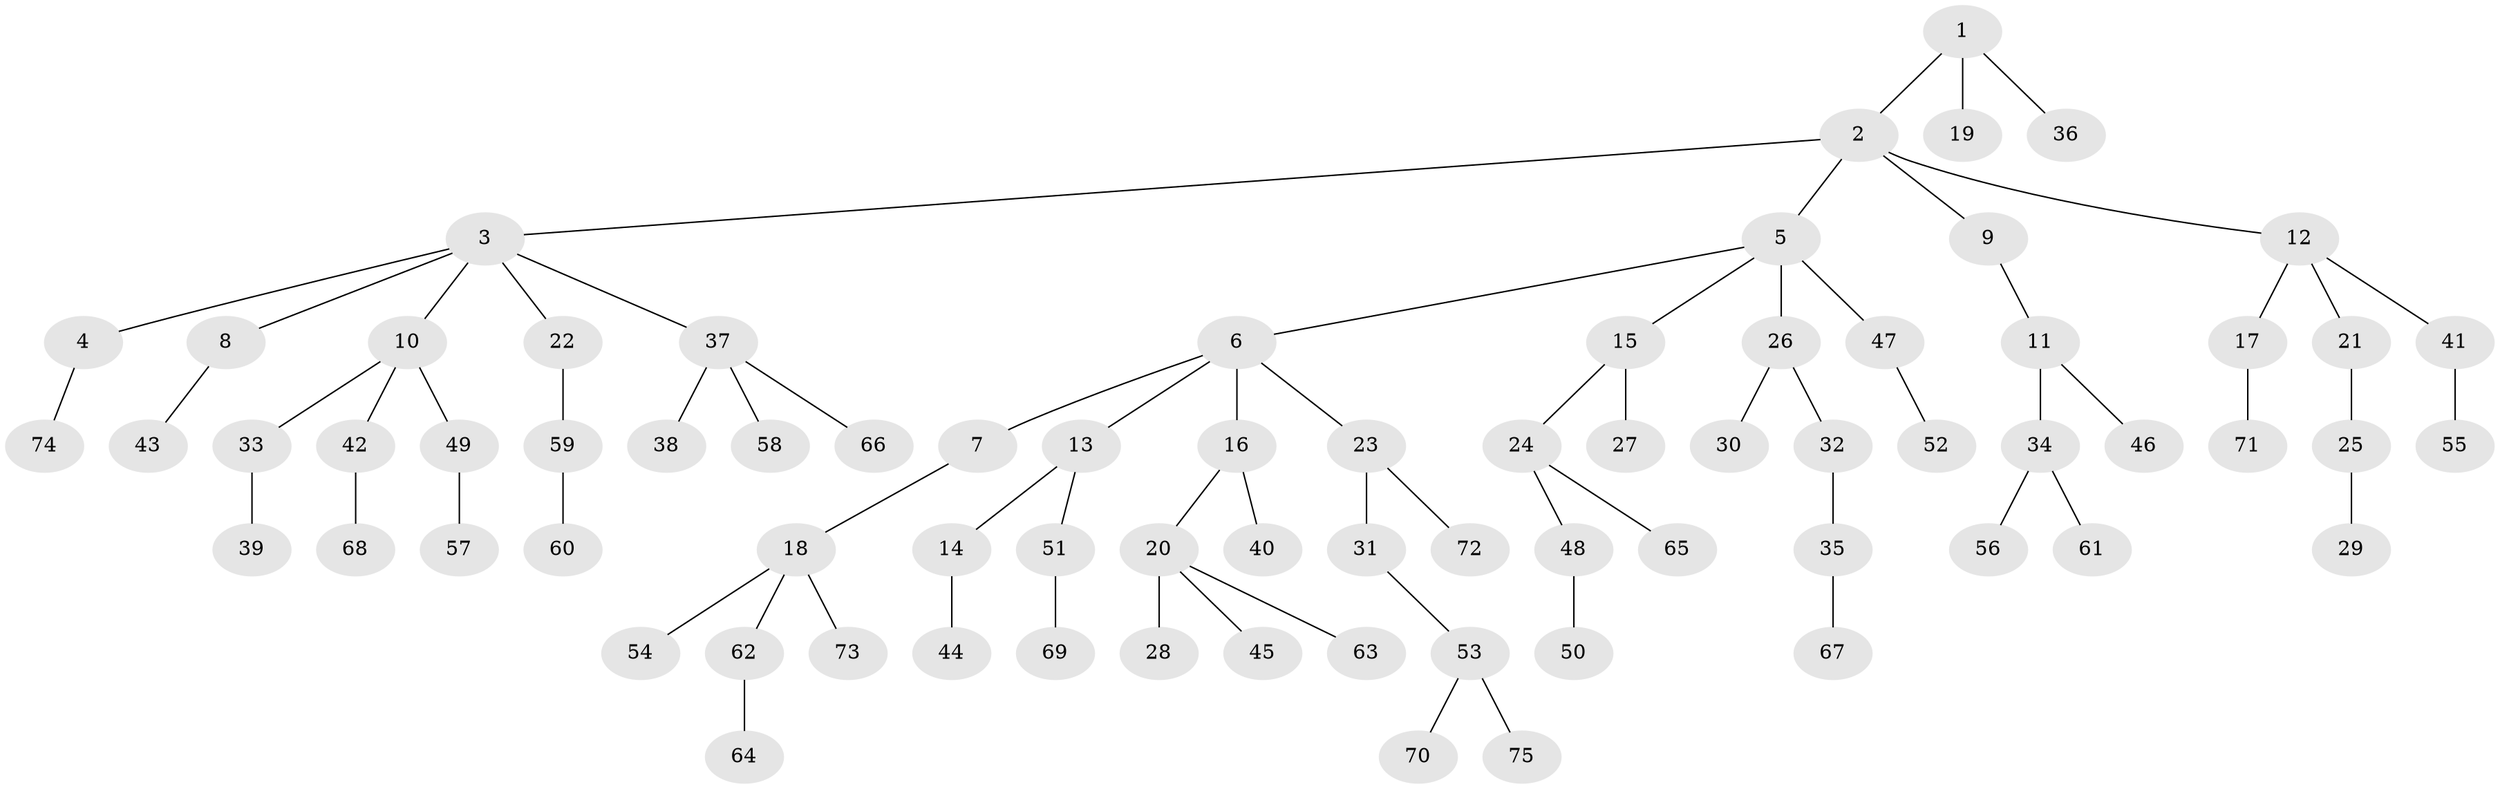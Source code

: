 // Generated by graph-tools (version 1.1) at 2025/15/03/09/25 04:15:27]
// undirected, 75 vertices, 74 edges
graph export_dot {
graph [start="1"]
  node [color=gray90,style=filled];
  1;
  2;
  3;
  4;
  5;
  6;
  7;
  8;
  9;
  10;
  11;
  12;
  13;
  14;
  15;
  16;
  17;
  18;
  19;
  20;
  21;
  22;
  23;
  24;
  25;
  26;
  27;
  28;
  29;
  30;
  31;
  32;
  33;
  34;
  35;
  36;
  37;
  38;
  39;
  40;
  41;
  42;
  43;
  44;
  45;
  46;
  47;
  48;
  49;
  50;
  51;
  52;
  53;
  54;
  55;
  56;
  57;
  58;
  59;
  60;
  61;
  62;
  63;
  64;
  65;
  66;
  67;
  68;
  69;
  70;
  71;
  72;
  73;
  74;
  75;
  1 -- 2;
  1 -- 19;
  1 -- 36;
  2 -- 3;
  2 -- 5;
  2 -- 9;
  2 -- 12;
  3 -- 4;
  3 -- 8;
  3 -- 10;
  3 -- 22;
  3 -- 37;
  4 -- 74;
  5 -- 6;
  5 -- 15;
  5 -- 26;
  5 -- 47;
  6 -- 7;
  6 -- 13;
  6 -- 16;
  6 -- 23;
  7 -- 18;
  8 -- 43;
  9 -- 11;
  10 -- 33;
  10 -- 42;
  10 -- 49;
  11 -- 34;
  11 -- 46;
  12 -- 17;
  12 -- 21;
  12 -- 41;
  13 -- 14;
  13 -- 51;
  14 -- 44;
  15 -- 24;
  15 -- 27;
  16 -- 20;
  16 -- 40;
  17 -- 71;
  18 -- 54;
  18 -- 62;
  18 -- 73;
  20 -- 28;
  20 -- 45;
  20 -- 63;
  21 -- 25;
  22 -- 59;
  23 -- 31;
  23 -- 72;
  24 -- 48;
  24 -- 65;
  25 -- 29;
  26 -- 30;
  26 -- 32;
  31 -- 53;
  32 -- 35;
  33 -- 39;
  34 -- 56;
  34 -- 61;
  35 -- 67;
  37 -- 38;
  37 -- 58;
  37 -- 66;
  41 -- 55;
  42 -- 68;
  47 -- 52;
  48 -- 50;
  49 -- 57;
  51 -- 69;
  53 -- 70;
  53 -- 75;
  59 -- 60;
  62 -- 64;
}
